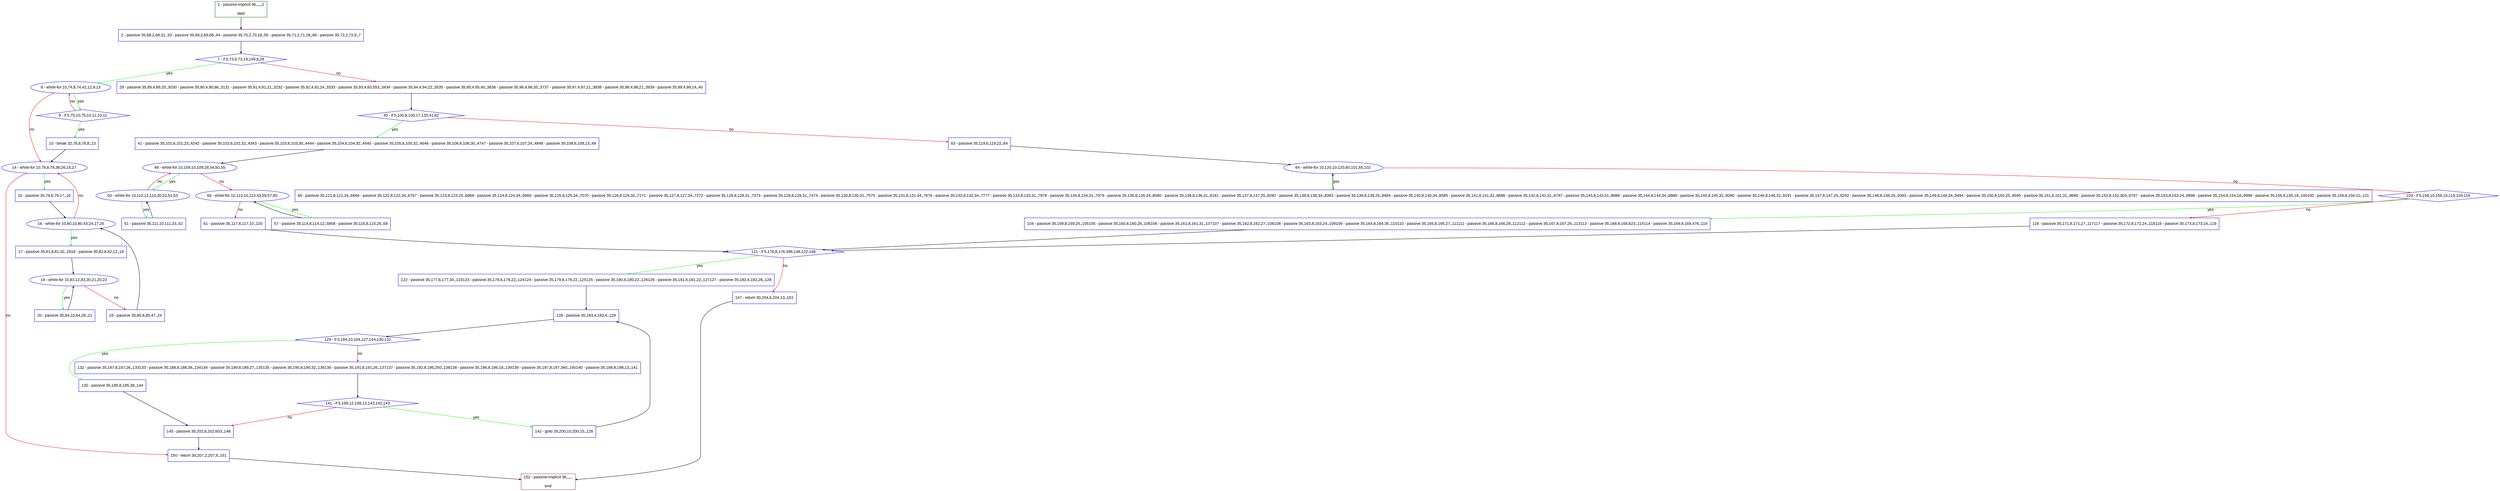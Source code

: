 digraph "" {
  graph [pack="true", label="", fontsize="12", packmode="clust", fontname="Arial", fillcolor="#FFFFCC", bgcolor="white", style="rounded,filled", compound="true"];
  node [node_initialized="no", label="", color="grey", fontsize="12", fillcolor="white", fontname="Arial", style="filled", shape="rectangle", compound="true", fixedsize="false"];
  edge [fontcolor="black", arrowhead="normal", arrowtail="none", arrowsize="0.5", ltail="", label="", color="black", fontsize="12", lhead="", fontname="Arial", dir="forward", compound="true"];
  __N1 [label="2 - passive 35,68,2,68,31,,33 - passive 35,69,2,69,68,,44 - passive 35,70,2,70,18,,55 - passive 35,71,2,71,28,,66 - passive 35,72,2,72,9,,7", color="#0000ff", fillcolor="#ffffff", style="filled", shape="box"];
  __N2 [label="1 - passive-implicit 36,,,,,,2\n\nstart", color="#006400", fillcolor="#ffffff", style="filled", shape="box"];
  __N3 [label="7 - if 5,73,6,73,19,149,8,28", color="#0000ff", fillcolor="#ffffff", style="filled", shape="diamond"];
  __N4 [label="8 - while-for 10,74,8,74,42,12,9,13", color="#0000ff", fillcolor="#ffffff", style="filled", shape="oval"];
  __N5 [label="29 - passive 35,89,4,89,20,,3030 - passive 35,90,4,90,86,,3131 - passive 35,91,4,91,21,,3232 - passive 35,92,4,92,24,,3333 - passive 35,93,4,93,553,,3434 - passive 35,94,4,94,22,,3535 - passive 35,95,4,95,40,,3636 - passive 35,96,4,96,35,,3737 - passive 35,97,4,97,21,,3838 - passive 35,98,4,98,21,,3939 - passive 35,99,4,99,14,,40", color="#0000ff", fillcolor="#ffffff", style="filled", shape="box"];
  __N6 [label="9 - if 5,75,10,75,10,11,10,11", color="#0000ff", fillcolor="#ffffff", style="filled", shape="diamond"];
  __N7 [label="14 - while-for 10,78,8,78,38,26,15,27", color="#0000ff", fillcolor="#ffffff", style="filled", shape="oval"];
  __N8 [label="10 - break 32,76,8,76,8,,13", color="#0000ff", fillcolor="#ffffff", style="filled", shape="box"];
  __N9 [label="15 - passive 35,79,6,79,17,,16", color="#0000ff", fillcolor="#ffffff", style="filled", shape="box"];
  __N10 [label="150 - return 30,207,2,207,9,,151", color="#0000ff", fillcolor="#ffffff", style="filled", shape="box"];
  __N11 [label="16 - while-for 10,80,10,80,43,24,17,25", color="#0000ff", fillcolor="#ffffff", style="filled", shape="oval"];
  __N12 [label="17 - passive 35,81,8,81,32,,1818 - passive 35,82,8,82,12,,19", color="#0000ff", fillcolor="#ffffff", style="filled", shape="box"];
  __N13 [label="19 - while-for 10,83,12,83,30,21,20,22", color="#0000ff", fillcolor="#ffffff", style="filled", shape="oval"];
  __N14 [label="20 - passive 35,84,10,84,28,,21", color="#0000ff", fillcolor="#ffffff", style="filled", shape="box"];
  __N15 [label="23 - passive 35,85,8,85,47,,24", color="#0000ff", fillcolor="#ffffff", style="filled", shape="box"];
  __N16 [label="40 - if 5,100,8,100,17,120,41,62", color="#0000ff", fillcolor="#ffffff", style="filled", shape="diamond"];
  __N17 [label="41 - passive 35,101,6,101,23,,4242 - passive 35,102,6,102,32,,4343 - passive 35,103,6,103,30,,4444 - passive 35,104,6,104,32,,4545 - passive 35,105,6,105,32,,4646 - passive 35,106,6,106,30,,4747 - passive 35,107,6,107,24,,4848 - passive 35,108,6,108,13,,49", color="#0000ff", fillcolor="#ffffff", style="filled", shape="box"];
  __N18 [label="63 - passive 35,119,6,119,22,,64", color="#0000ff", fillcolor="#ffffff", style="filled", shape="box"];
  __N19 [label="49 - while-for 10,109,10,109,28,54,50,55", color="#0000ff", fillcolor="#ffffff", style="filled", shape="oval"];
  __N20 [label="50 - while-for 10,110,12,110,30,52,51,53", color="#0000ff", fillcolor="#ffffff", style="filled", shape="oval"];
  __N21 [label="56 - while-for 10,113,10,113,43,59,57,60", color="#0000ff", fillcolor="#ffffff", style="filled", shape="oval"];
  __N22 [label="51 - passive 35,111,10,111,33,,52", color="#0000ff", fillcolor="#ffffff", style="filled", shape="box"];
  __N23 [label="57 - passive 35,114,8,114,12,,5858 - passive 35,115,8,115,26,,59", color="#0000ff", fillcolor="#ffffff", style="filled", shape="box"];
  __N24 [label="61 - passive 35,117,6,117,10,,120", color="#0000ff", fillcolor="#ffffff", style="filled", shape="box"];
  __N25 [label="121 - if 5,176,8,176,396,148,122,146", color="#0000ff", fillcolor="#ffffff", style="filled", shape="diamond"];
  __N26 [label="64 - while-for 10,120,10,120,80,101,65,102", color="#0000ff", fillcolor="#ffffff", style="filled", shape="oval"];
  __N27 [label="65 - passive 35,121,8,121,34,,6666 - passive 35,122,8,122,34,,6767 - passive 35,123,8,123,25,,6868 - passive 35,124,8,124,34,,6969 - passive 35,125,8,125,34,,7070 - passive 35,126,8,126,32,,7171 - passive 35,127,8,127,34,,7272 - passive 35,128,8,128,31,,7373 - passive 35,129,8,129,31,,7474 - passive 35,130,8,130,31,,7575 - passive 35,131,8,131,34,,7676 - passive 35,132,8,132,34,,7777 - passive 35,133,8,133,31,,7878 - passive 35,134,8,134,31,,7979 - passive 35,135,8,135,34,,8080 - passive 35,136,8,136,31,,8181 - passive 35,137,8,137,25,,8282 - passive 35,138,8,138,34,,8383 - passive 35,139,8,139,25,,8484 - passive 35,140,8,140,34,,8585 - passive 35,141,8,141,32,,8686 - passive 35,142,8,142,31,,8787 - passive 35,143,8,143,31,,8888 - passive 35,144,8,144,34,,8989 - passive 35,145,8,145,32,,9090 - passive 35,146,8,146,32,,9191 - passive 35,147,8,147,25,,9292 - passive 35,148,8,148,25,,9393 - passive 35,149,8,149,34,,9494 - passive 35,150,8,150,25,,9595 - passive 35,151,8,151,31,,9696 - passive 35,152,8,152,304,,9797 - passive 35,153,8,153,24,,9898 - passive 35,154,8,154,18,,9999 - passive 35,155,8,155,18,,100100 - passive 35,156,8,156,10,,101", color="#0000ff", fillcolor="#ffffff", style="filled", shape="box"];
  __N28 [label="103 - if 5,158,10,158,10,119,104,115", color="#0000ff", fillcolor="#ffffff", style="filled", shape="diamond"];
  __N29 [label="104 - passive 35,159,8,159,25,,105105 - passive 35,160,8,160,26,,106106 - passive 35,161,8,161,31,,107107 - passive 35,162,8,162,27,,108108 - passive 35,163,8,163,24,,109109 - passive 35,164,8,164,35,,110110 - passive 35,165,8,165,27,,111111 - passive 35,166,8,166,28,,112112 - passive 35,167,8,167,26,,113113 - passive 35,168,8,168,623,,114114 - passive 35,169,8,169,476,,119", color="#0000ff", fillcolor="#ffffff", style="filled", shape="box"];
  __N30 [label="116 - passive 35,171,8,171,27,,117117 - passive 35,172,8,172,24,,118118 - passive 35,173,8,173,16,,119", color="#0000ff", fillcolor="#ffffff", style="filled", shape="box"];
  __N31 [label="122 - passive 35,177,6,177,30,,123123 - passive 35,178,6,178,22,,124124 - passive 35,179,6,179,22,,125125 - passive 35,180,6,180,22,,126126 - passive 35,181,6,181,22,,127127 - passive 35,182,6,182,26,,128", color="#0000ff", fillcolor="#ffffff", style="filled", shape="box"];
  __N32 [label="147 - return 30,204,6,204,13,,151", color="#0000ff", fillcolor="#ffffff", style="filled", shape="box"];
  __N33 [label="128 - passive 35,183,4,183,4,,129", color="#0000ff", fillcolor="#ffffff", style="filled", shape="box"];
  __N34 [label="129 - if 5,184,10,184,127,144,130,131", color="#0000ff", fillcolor="#ffffff", style="filled", shape="diamond"];
  __N35 [label="130 - passive 35,185,8,185,38,,144", color="#0000ff", fillcolor="#ffffff", style="filled", shape="box"];
  __N36 [label="132 - passive 35,187,8,187,26,,133133 - passive 35,188,8,188,38,,134134 - passive 35,189,8,189,27,,135135 - passive 35,190,8,190,32,,136136 - passive 35,191,8,191,26,,137137 - passive 35,192,8,195,250,,138138 - passive 35,196,8,196,18,,139139 - passive 35,197,8,197,340,,140140 - passive 35,198,8,198,13,,141", color="#0000ff", fillcolor="#ffffff", style="filled", shape="box"];
  __N37 [label="145 - passive 35,202,6,202,603,,148", color="#0000ff", fillcolor="#ffffff", style="filled", shape="box"];
  __N38 [label="141 - if 5,199,12,199,12,143,142,143", color="#0000ff", fillcolor="#ffffff", style="filled", shape="diamond"];
  __N39 [label="142 - goto 28,200,10,200,15,,128", color="#0000ff", fillcolor="#ffffff", style="filled", shape="box"];
  __N40 [label="152 - passive-implicit 36,,,,,,\n\nend", color="#a52a2a", fillcolor="#ffffff", style="filled", shape="box"];
  __N2 -> __N1 [arrowhead="normal", arrowtail="none", color="#000000", label="", dir="forward"];
  __N1 -> __N3 [arrowhead="normal", arrowtail="none", color="#000000", label="", dir="forward"];
  __N3 -> __N4 [arrowhead="normal", arrowtail="none", color="#00ff00", label="yes", dir="forward"];
  __N3 -> __N5 [arrowhead="normal", arrowtail="none", color="#ff0000", label="no", dir="forward"];
  __N4 -> __N6 [arrowhead="normal", arrowtail="none", color="#00ff00", label="yes", dir="forward"];
  __N6 -> __N4 [arrowhead="normal", arrowtail="none", color="#ff0000", label="no", dir="forward"];
  __N4 -> __N7 [arrowhead="normal", arrowtail="none", color="#ff0000", label="no", dir="forward"];
  __N6 -> __N8 [arrowhead="normal", arrowtail="none", color="#00ff00", label="yes", dir="forward"];
  __N8 -> __N7 [arrowhead="normal", arrowtail="none", color="#000000", label="", dir="forward"];
  __N7 -> __N9 [arrowhead="normal", arrowtail="none", color="#00ff00", label="yes", dir="forward"];
  __N7 -> __N10 [arrowhead="normal", arrowtail="none", color="#ff0000", label="no", dir="forward"];
  __N9 -> __N11 [arrowhead="normal", arrowtail="none", color="#000000", label="", dir="forward"];
  __N11 -> __N7 [arrowhead="normal", arrowtail="none", color="#ff0000", label="no", dir="forward"];
  __N11 -> __N12 [arrowhead="normal", arrowtail="none", color="#00ff00", label="yes", dir="forward"];
  __N12 -> __N13 [arrowhead="normal", arrowtail="none", color="#000000", label="", dir="forward"];
  __N13 -> __N14 [arrowhead="normal", arrowtail="none", color="#00ff00", label="yes", dir="forward"];
  __N14 -> __N13 [arrowhead="normal", arrowtail="none", color="#000000", label="", dir="forward"];
  __N13 -> __N15 [arrowhead="normal", arrowtail="none", color="#ff0000", label="no", dir="forward"];
  __N15 -> __N11 [arrowhead="normal", arrowtail="none", color="#000000", label="", dir="forward"];
  __N5 -> __N16 [arrowhead="normal", arrowtail="none", color="#000000", label="", dir="forward"];
  __N16 -> __N17 [arrowhead="normal", arrowtail="none", color="#00ff00", label="yes", dir="forward"];
  __N16 -> __N18 [arrowhead="normal", arrowtail="none", color="#ff0000", label="no", dir="forward"];
  __N17 -> __N19 [arrowhead="normal", arrowtail="none", color="#000000", label="", dir="forward"];
  __N19 -> __N20 [arrowhead="normal", arrowtail="none", color="#00ff00", label="yes", dir="forward"];
  __N20 -> __N19 [arrowhead="normal", arrowtail="none", color="#ff0000", label="no", dir="forward"];
  __N19 -> __N21 [arrowhead="normal", arrowtail="none", color="#ff0000", label="no", dir="forward"];
  __N20 -> __N22 [arrowhead="normal", arrowtail="none", color="#00ff00", label="yes", dir="forward"];
  __N22 -> __N20 [arrowhead="normal", arrowtail="none", color="#000000", label="", dir="forward"];
  __N21 -> __N23 [arrowhead="normal", arrowtail="none", color="#00ff00", label="yes", dir="forward"];
  __N23 -> __N21 [arrowhead="normal", arrowtail="none", color="#000000", label="", dir="forward"];
  __N21 -> __N24 [arrowhead="normal", arrowtail="none", color="#ff0000", label="no", dir="forward"];
  __N24 -> __N25 [arrowhead="normal", arrowtail="none", color="#000000", label="", dir="forward"];
  __N18 -> __N26 [arrowhead="normal", arrowtail="none", color="#000000", label="", dir="forward"];
  __N26 -> __N27 [arrowhead="normal", arrowtail="none", color="#00ff00", label="yes", dir="forward"];
  __N27 -> __N26 [arrowhead="normal", arrowtail="none", color="#000000", label="", dir="forward"];
  __N26 -> __N28 [arrowhead="normal", arrowtail="none", color="#ff0000", label="no", dir="forward"];
  __N28 -> __N29 [arrowhead="normal", arrowtail="none", color="#00ff00", label="yes", dir="forward"];
  __N28 -> __N30 [arrowhead="normal", arrowtail="none", color="#ff0000", label="no", dir="forward"];
  __N29 -> __N25 [arrowhead="normal", arrowtail="none", color="#000000", label="", dir="forward"];
  __N30 -> __N25 [arrowhead="normal", arrowtail="none", color="#000000", label="", dir="forward"];
  __N25 -> __N31 [arrowhead="normal", arrowtail="none", color="#00ff00", label="yes", dir="forward"];
  __N25 -> __N32 [arrowhead="normal", arrowtail="none", color="#ff0000", label="no", dir="forward"];
  __N31 -> __N33 [arrowhead="normal", arrowtail="none", color="#000000", label="", dir="forward"];
  __N33 -> __N34 [arrowhead="normal", arrowtail="none", color="#000000", label="", dir="forward"];
  __N34 -> __N35 [arrowhead="normal", arrowtail="none", color="#00ff00", label="yes", dir="forward"];
  __N34 -> __N36 [arrowhead="normal", arrowtail="none", color="#ff0000", label="no", dir="forward"];
  __N35 -> __N37 [arrowhead="normal", arrowtail="none", color="#000000", label="", dir="forward"];
  __N36 -> __N38 [arrowhead="normal", arrowtail="none", color="#000000", label="", dir="forward"];
  __N38 -> __N39 [arrowhead="normal", arrowtail="none", color="#00ff00", label="yes", dir="forward"];
  __N38 -> __N37 [arrowhead="normal", arrowtail="none", color="#ff0000", label="no", dir="forward"];
  __N39 -> __N33 [arrowhead="normal", arrowtail="none", color="#000000", label="", dir="forward"];
  __N37 -> __N10 [arrowhead="normal", arrowtail="none", color="#000000", label="", dir="forward"];
  __N32 -> __N40 [arrowhead="normal", arrowtail="none", color="#000000", label="", dir="forward"];
  __N10 -> __N40 [arrowhead="normal", arrowtail="none", color="#000000", label="", dir="forward"];
}
